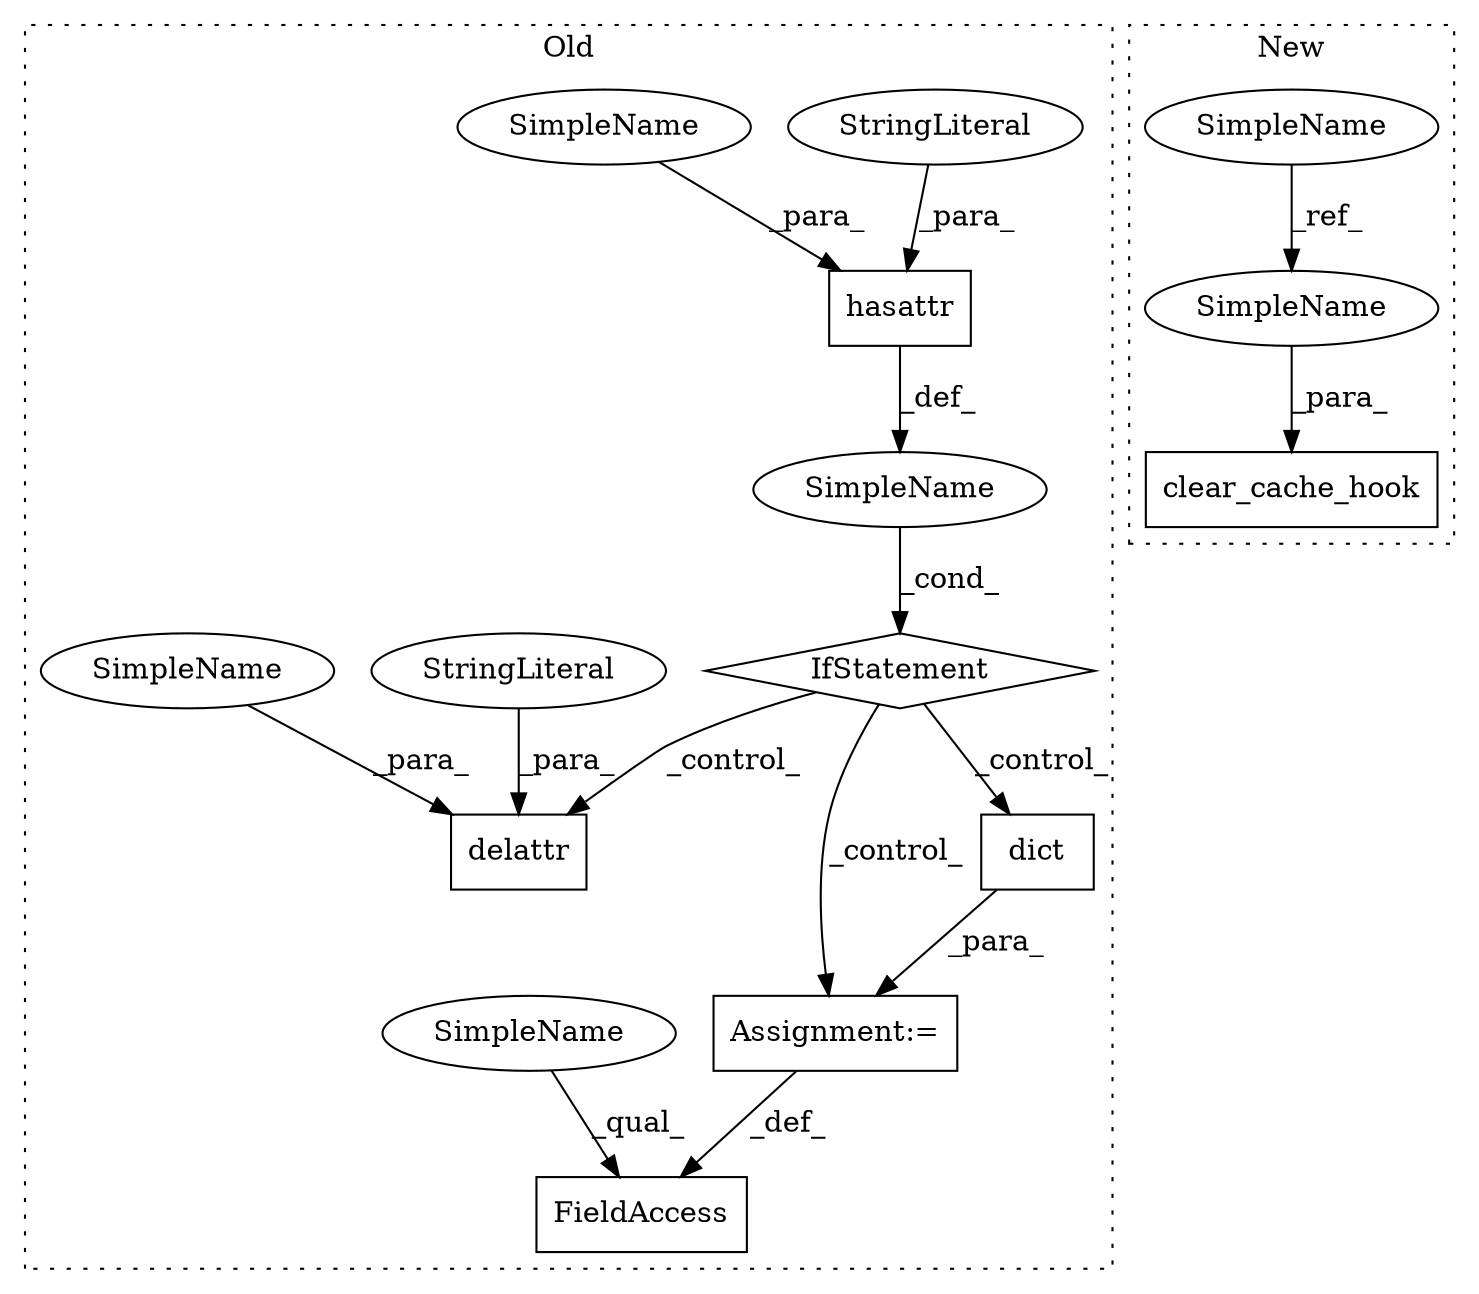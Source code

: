 digraph G {
subgraph cluster0 {
1 [label="IfStatement" a="25" s="2682,2716" l="4,2" shape="diamond"];
3 [label="delattr" a="32" s="2728,2757" l="8,1" shape="box"];
5 [label="hasattr" a="32" s="2686,2715" l="8,1" shape="box"];
6 [label="SimpleName" a="42" s="" l="" shape="ellipse"];
7 [label="StringLiteral" a="45" s="2699" l="16" shape="ellipse"];
8 [label="StringLiteral" a="45" s="2741" l="16" shape="ellipse"];
9 [label="FieldAccess" a="22" s="2768" l="19" shape="box"];
10 [label="dict" a="32" s="2788" l="6" shape="box"];
11 [label="Assignment:=" a="7" s="2787" l="1" shape="box"];
13 [label="SimpleName" a="42" s="2694" l="4" shape="ellipse"];
14 [label="SimpleName" a="42" s="2768" l="4" shape="ellipse"];
15 [label="SimpleName" a="42" s="2736" l="4" shape="ellipse"];
label = "Old";
style="dotted";
}
subgraph cluster1 {
2 [label="clear_cache_hook" a="32" s="2659,2680" l="17,1" shape="box"];
4 [label="SimpleName" a="42" s="2458" l="4" shape="ellipse"];
12 [label="SimpleName" a="42" s="2676" l="4" shape="ellipse"];
label = "New";
style="dotted";
}
1 -> 10 [label="_control_"];
1 -> 11 [label="_control_"];
1 -> 3 [label="_control_"];
4 -> 12 [label="_ref_"];
5 -> 6 [label="_def_"];
6 -> 1 [label="_cond_"];
7 -> 5 [label="_para_"];
8 -> 3 [label="_para_"];
10 -> 11 [label="_para_"];
11 -> 9 [label="_def_"];
12 -> 2 [label="_para_"];
13 -> 5 [label="_para_"];
14 -> 9 [label="_qual_"];
15 -> 3 [label="_para_"];
}